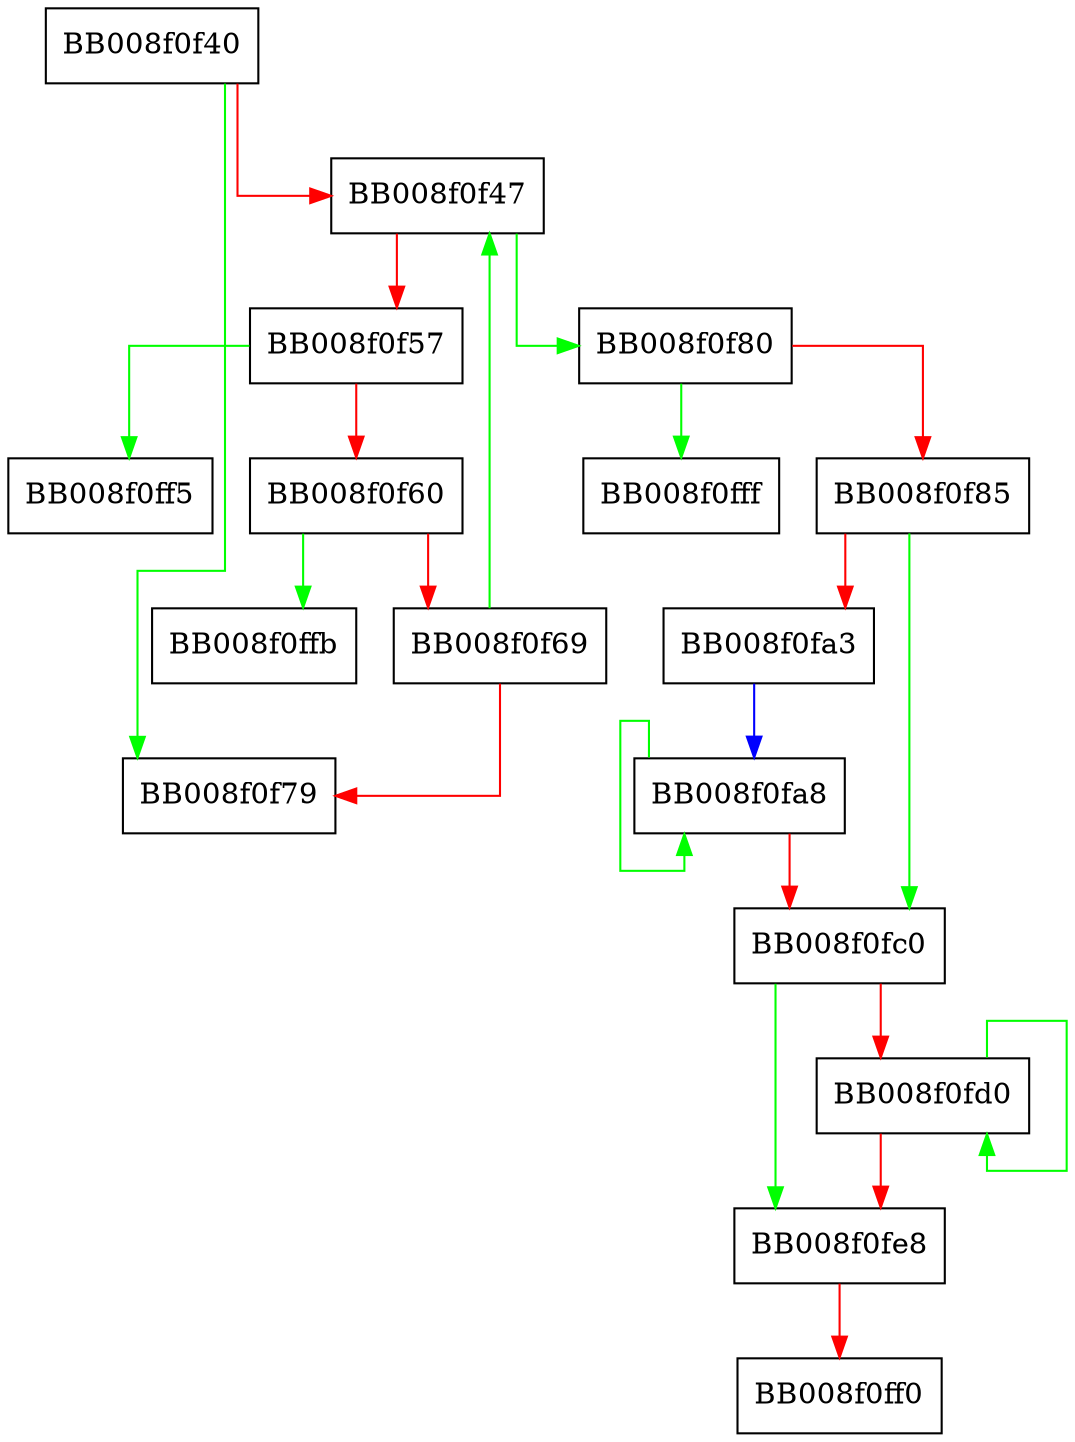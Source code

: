 digraph _dl_cache_libcmp {
  node [shape="box"];
  graph [splines=ortho];
  BB008f0f40 -> BB008f0f79 [color="green"];
  BB008f0f40 -> BB008f0f47 [color="red"];
  BB008f0f47 -> BB008f0f80 [color="green"];
  BB008f0f47 -> BB008f0f57 [color="red"];
  BB008f0f57 -> BB008f0ff5 [color="green"];
  BB008f0f57 -> BB008f0f60 [color="red"];
  BB008f0f60 -> BB008f0ffb [color="green"];
  BB008f0f60 -> BB008f0f69 [color="red"];
  BB008f0f69 -> BB008f0f47 [color="green"];
  BB008f0f69 -> BB008f0f79 [color="red"];
  BB008f0f80 -> BB008f0fff [color="green"];
  BB008f0f80 -> BB008f0f85 [color="red"];
  BB008f0f85 -> BB008f0fc0 [color="green"];
  BB008f0f85 -> BB008f0fa3 [color="red"];
  BB008f0fa3 -> BB008f0fa8 [color="blue"];
  BB008f0fa8 -> BB008f0fa8 [color="green"];
  BB008f0fa8 -> BB008f0fc0 [color="red"];
  BB008f0fc0 -> BB008f0fe8 [color="green"];
  BB008f0fc0 -> BB008f0fd0 [color="red"];
  BB008f0fd0 -> BB008f0fd0 [color="green"];
  BB008f0fd0 -> BB008f0fe8 [color="red"];
  BB008f0fe8 -> BB008f0ff0 [color="red"];
}